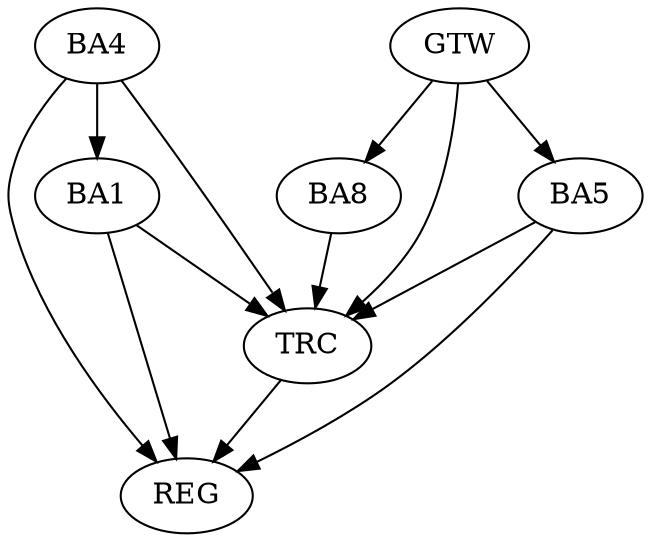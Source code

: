strict digraph G {
  BA1 [ label="BA1" ];
  BA4 [ label="BA4" ];
  BA5 [ label="BA5" ];
  BA8 [ label="BA8" ];
  GTW [ label="GTW" ];
  REG [ label="REG" ];
  TRC [ label="TRC" ];
  BA4 -> BA1;
  GTW -> BA5;
  GTW -> BA8;
  BA1 -> REG;
  BA4 -> REG;
  BA5 -> REG;
  BA1 -> TRC;
  BA4 -> TRC;
  BA5 -> TRC;
  BA8 -> TRC;
  GTW -> TRC;
  TRC -> REG;
}
